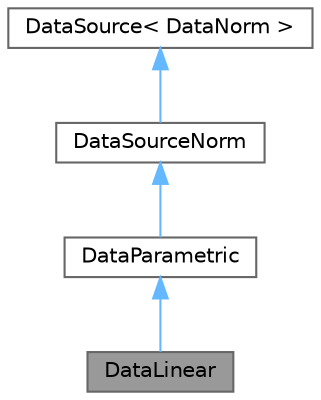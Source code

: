 digraph "DataLinear"
{
 // LATEX_PDF_SIZE
  bgcolor="transparent";
  edge [fontname=Helvetica,fontsize=10,labelfontname=Helvetica,labelfontsize=10];
  node [fontname=Helvetica,fontsize=10,shape=box,height=0.2,width=0.4];
  Node1 [label="DataLinear",height=0.2,width=0.4,color="gray40", fillcolor="grey60", style="filled", fontcolor="black",tooltip="Data source generated from a linear function."];
  Node2 -> Node1 [dir="back",color="steelblue1",style="solid"];
  Node2 [label="DataParametric",height=0.2,width=0.4,color="gray40", fillcolor="white", style="filled",URL="$class_data_parametric.html",tooltip="Interface for generated data sources."];
  Node3 -> Node2 [dir="back",color="steelblue1",style="solid"];
  Node3 [label="DataSourceNorm",height=0.2,width=0.4,color="gray40", fillcolor="white", style="filled",URL="$class_data_source_norm.html",tooltip="Data sources with normalized data points."];
  Node4 -> Node3 [dir="back",color="steelblue1",style="solid"];
  Node4 [label="DataSource\< DataNorm \>",height=0.2,width=0.4,color="gray40", fillcolor="white", style="filled",URL="$class_data_source.html",tooltip=" "];
}
